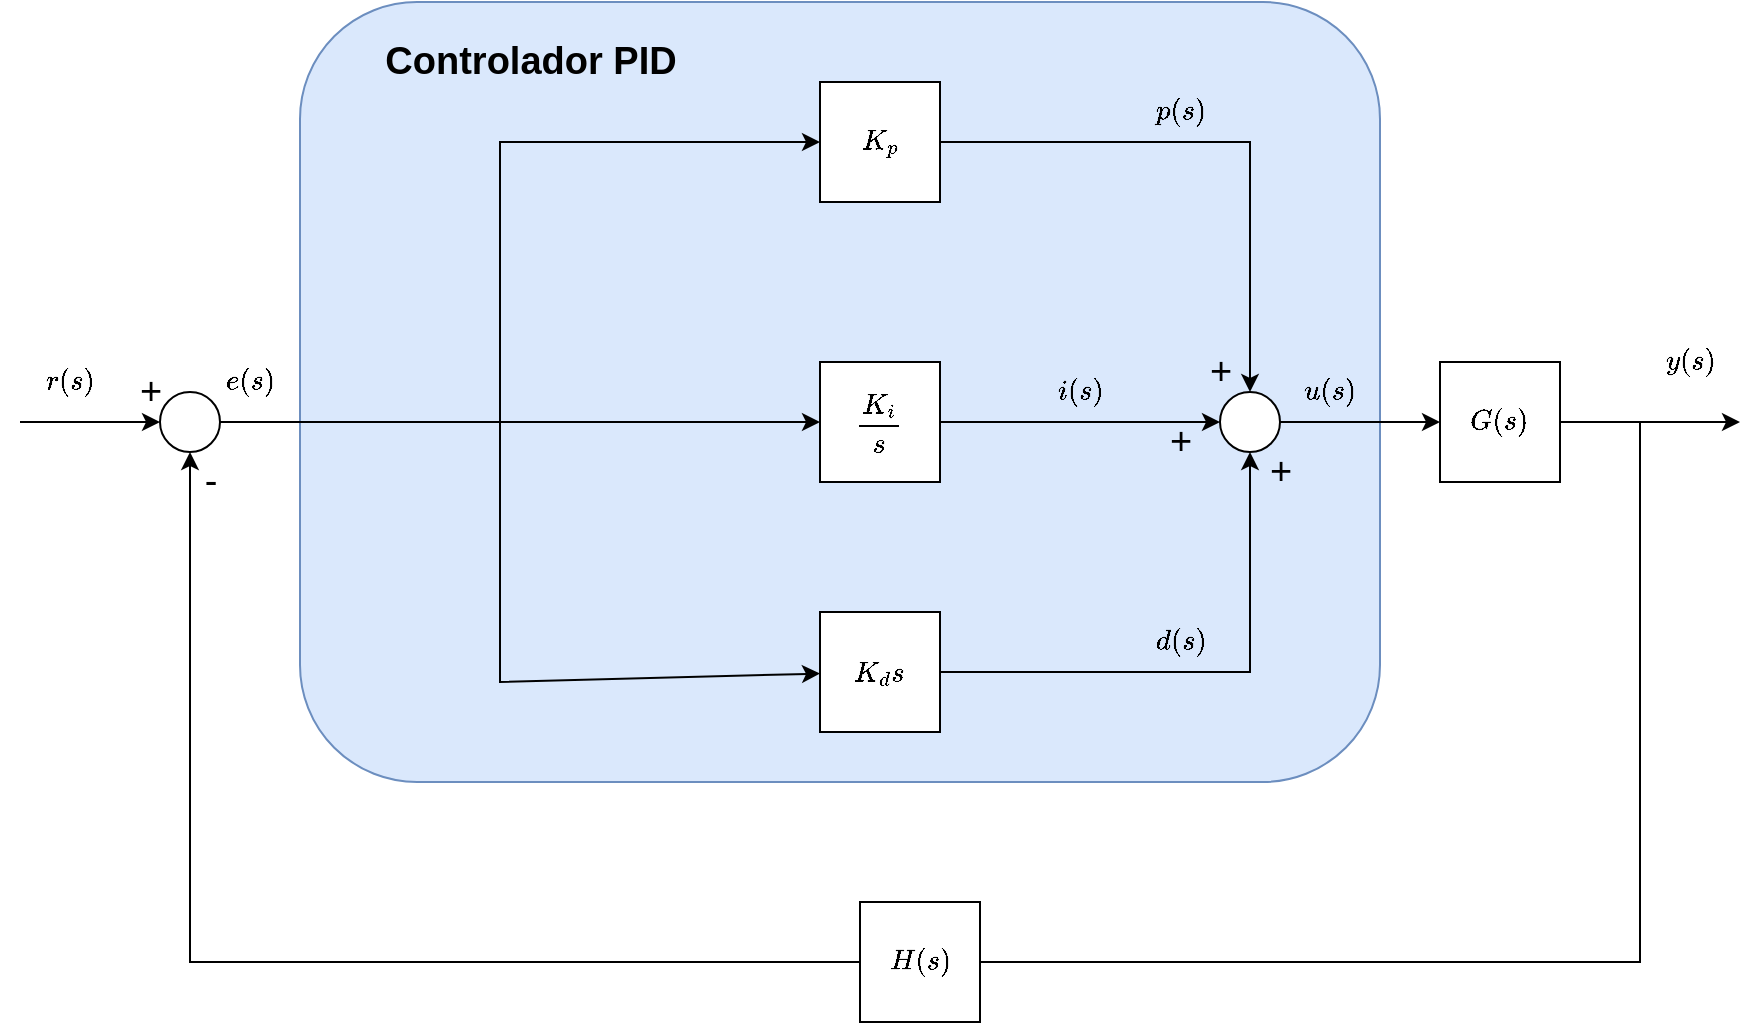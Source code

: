 <mxfile version="21.1.2" type="device">
  <diagram name="Página-1" id="7hwq3orIxLXxcSEaidvm">
    <mxGraphModel dx="989" dy="577" grid="1" gridSize="10" guides="1" tooltips="1" connect="1" arrows="1" fold="1" page="1" pageScale="1" pageWidth="827" pageHeight="1169" math="1" shadow="0">
      <root>
        <mxCell id="0" />
        <mxCell id="1" parent="0" />
        <mxCell id="nBmy_2LKV6bsArcyTNOu-43" value="" style="rounded=1;whiteSpace=wrap;html=1;fillColor=#dae8fc;strokeColor=#6c8ebf;" vertex="1" parent="1">
          <mxGeometry x="180" y="60" width="540" height="390" as="geometry" />
        </mxCell>
        <mxCell id="nBmy_2LKV6bsArcyTNOu-18" style="edgeStyle=orthogonalEdgeStyle;rounded=0;orthogonalLoop=1;jettySize=auto;html=1;exitX=1;exitY=0.5;exitDx=0;exitDy=0;entryX=0;entryY=0.5;entryDx=0;entryDy=0;" edge="1" parent="1" source="nBmy_2LKV6bsArcyTNOu-5" target="nBmy_2LKV6bsArcyTNOu-11">
          <mxGeometry relative="1" as="geometry" />
        </mxCell>
        <mxCell id="nBmy_2LKV6bsArcyTNOu-5" value="$$\frac{K_{i}}{s}$$" style="whiteSpace=wrap;html=1;aspect=fixed;" vertex="1" parent="1">
          <mxGeometry x="440" y="240" width="60" height="60" as="geometry" />
        </mxCell>
        <mxCell id="nBmy_2LKV6bsArcyTNOu-20" style="edgeStyle=orthogonalEdgeStyle;rounded=0;orthogonalLoop=1;jettySize=auto;html=1;exitX=1;exitY=0.5;exitDx=0;exitDy=0;entryX=0.5;entryY=1;entryDx=0;entryDy=0;" edge="1" parent="1" source="nBmy_2LKV6bsArcyTNOu-7" target="nBmy_2LKV6bsArcyTNOu-11">
          <mxGeometry relative="1" as="geometry" />
        </mxCell>
        <mxCell id="nBmy_2LKV6bsArcyTNOu-7" value="$$K_{d}s$$" style="whiteSpace=wrap;html=1;aspect=fixed;" vertex="1" parent="1">
          <mxGeometry x="440" y="365" width="60" height="60" as="geometry" />
        </mxCell>
        <mxCell id="nBmy_2LKV6bsArcyTNOu-8" value="$$G(s)$$" style="whiteSpace=wrap;html=1;aspect=fixed;" vertex="1" parent="1">
          <mxGeometry x="750" y="240" width="60" height="60" as="geometry" />
        </mxCell>
        <mxCell id="nBmy_2LKV6bsArcyTNOu-34" style="edgeStyle=orthogonalEdgeStyle;rounded=0;orthogonalLoop=1;jettySize=auto;html=1;entryX=0.5;entryY=1;entryDx=0;entryDy=0;" edge="1" parent="1" source="nBmy_2LKV6bsArcyTNOu-9" target="nBmy_2LKV6bsArcyTNOu-29">
          <mxGeometry relative="1" as="geometry" />
        </mxCell>
        <mxCell id="nBmy_2LKV6bsArcyTNOu-9" value="$$H(s)$$" style="whiteSpace=wrap;html=1;aspect=fixed;" vertex="1" parent="1">
          <mxGeometry x="460" y="510" width="60" height="60" as="geometry" />
        </mxCell>
        <mxCell id="nBmy_2LKV6bsArcyTNOu-27" style="edgeStyle=orthogonalEdgeStyle;rounded=0;orthogonalLoop=1;jettySize=auto;html=1;exitX=1;exitY=0.5;exitDx=0;exitDy=0;" edge="1" parent="1" source="nBmy_2LKV6bsArcyTNOu-11" target="nBmy_2LKV6bsArcyTNOu-8">
          <mxGeometry relative="1" as="geometry" />
        </mxCell>
        <mxCell id="nBmy_2LKV6bsArcyTNOu-11" value="" style="ellipse;whiteSpace=wrap;html=1;aspect=fixed;" vertex="1" parent="1">
          <mxGeometry x="640" y="255" width="30" height="30" as="geometry" />
        </mxCell>
        <mxCell id="nBmy_2LKV6bsArcyTNOu-12" value="" style="endArrow=classic;html=1;rounded=0;" edge="1" parent="1" target="nBmy_2LKV6bsArcyTNOu-7">
          <mxGeometry width="50" height="50" relative="1" as="geometry">
            <mxPoint x="280" y="270" as="sourcePoint" />
            <mxPoint x="330" y="400.0" as="targetPoint" />
            <Array as="points">
              <mxPoint x="280" y="400" />
            </Array>
          </mxGeometry>
        </mxCell>
        <mxCell id="nBmy_2LKV6bsArcyTNOu-21" value="$$p(s)$$" style="text;html=1;align=center;verticalAlign=middle;resizable=0;points=[];autosize=1;strokeColor=none;fillColor=none;" vertex="1" parent="1">
          <mxGeometry x="585" y="100" width="70" height="30" as="geometry" />
        </mxCell>
        <mxCell id="nBmy_2LKV6bsArcyTNOu-22" value="&lt;font style=&quot;font-size: 19px;&quot;&gt;+&lt;/font&gt;" style="text;html=1;align=center;verticalAlign=middle;resizable=0;points=[];autosize=1;strokeColor=none;fillColor=none;" vertex="1" parent="1">
          <mxGeometry x="625" y="225" width="30" height="40" as="geometry" />
        </mxCell>
        <mxCell id="nBmy_2LKV6bsArcyTNOu-23" value="&lt;font style=&quot;font-size: 19px;&quot;&gt;+&lt;/font&gt;" style="text;html=1;align=center;verticalAlign=middle;resizable=0;points=[];autosize=1;strokeColor=none;fillColor=none;" vertex="1" parent="1">
          <mxGeometry x="655" y="275" width="30" height="40" as="geometry" />
        </mxCell>
        <mxCell id="nBmy_2LKV6bsArcyTNOu-24" value="&lt;font style=&quot;font-size: 19px;&quot;&gt;+&lt;/font&gt;" style="text;html=1;align=center;verticalAlign=middle;resizable=0;points=[];autosize=1;strokeColor=none;fillColor=none;" vertex="1" parent="1">
          <mxGeometry x="605" y="260" width="30" height="40" as="geometry" />
        </mxCell>
        <mxCell id="nBmy_2LKV6bsArcyTNOu-25" value="$$i(s)$$" style="text;html=1;align=center;verticalAlign=middle;resizable=0;points=[];autosize=1;strokeColor=none;fillColor=none;" vertex="1" parent="1">
          <mxGeometry x="535" y="240" width="70" height="30" as="geometry" />
        </mxCell>
        <mxCell id="nBmy_2LKV6bsArcyTNOu-26" value="$$d(s)$$" style="text;html=1;align=center;verticalAlign=middle;resizable=0;points=[];autosize=1;strokeColor=none;fillColor=none;" vertex="1" parent="1">
          <mxGeometry x="585" y="365" width="70" height="30" as="geometry" />
        </mxCell>
        <mxCell id="nBmy_2LKV6bsArcyTNOu-28" value="$$u(s)$$" style="text;html=1;align=center;verticalAlign=middle;resizable=0;points=[];autosize=1;strokeColor=none;fillColor=none;" vertex="1" parent="1">
          <mxGeometry x="660" y="240" width="70" height="30" as="geometry" />
        </mxCell>
        <mxCell id="nBmy_2LKV6bsArcyTNOu-30" style="edgeStyle=orthogonalEdgeStyle;rounded=0;orthogonalLoop=1;jettySize=auto;html=1;entryX=0;entryY=0.5;entryDx=0;entryDy=0;" edge="1" parent="1" source="nBmy_2LKV6bsArcyTNOu-29" target="nBmy_2LKV6bsArcyTNOu-5">
          <mxGeometry relative="1" as="geometry">
            <mxPoint x="330" y="270.0" as="targetPoint" />
          </mxGeometry>
        </mxCell>
        <mxCell id="nBmy_2LKV6bsArcyTNOu-29" value="" style="ellipse;whiteSpace=wrap;html=1;aspect=fixed;" vertex="1" parent="1">
          <mxGeometry x="110" y="255" width="30" height="30" as="geometry" />
        </mxCell>
        <mxCell id="nBmy_2LKV6bsArcyTNOu-31" value="$$e(s)$$" style="text;html=1;align=center;verticalAlign=middle;resizable=0;points=[];autosize=1;strokeColor=none;fillColor=none;" vertex="1" parent="1">
          <mxGeometry x="120" y="235" width="70" height="30" as="geometry" />
        </mxCell>
        <mxCell id="nBmy_2LKV6bsArcyTNOu-32" value="&lt;font style=&quot;font-size: 19px;&quot;&gt;+&lt;/font&gt;" style="text;html=1;align=center;verticalAlign=middle;resizable=0;points=[];autosize=1;strokeColor=none;fillColor=none;" vertex="1" parent="1">
          <mxGeometry x="90" y="235" width="30" height="40" as="geometry" />
        </mxCell>
        <mxCell id="nBmy_2LKV6bsArcyTNOu-33" value="&lt;font style=&quot;font-size: 19px;&quot;&gt;-&lt;/font&gt;" style="text;html=1;align=center;verticalAlign=middle;resizable=0;points=[];autosize=1;strokeColor=none;fillColor=none;" vertex="1" parent="1">
          <mxGeometry x="120" y="280" width="30" height="40" as="geometry" />
        </mxCell>
        <mxCell id="nBmy_2LKV6bsArcyTNOu-35" value="" style="endArrow=classic;html=1;rounded=0;exitX=1;exitY=0.5;exitDx=0;exitDy=0;" edge="1" parent="1" source="nBmy_2LKV6bsArcyTNOu-8">
          <mxGeometry width="50" height="50" relative="1" as="geometry">
            <mxPoint x="520" y="470" as="sourcePoint" />
            <mxPoint x="900" y="270" as="targetPoint" />
          </mxGeometry>
        </mxCell>
        <mxCell id="nBmy_2LKV6bsArcyTNOu-37" value="" style="endArrow=none;html=1;rounded=0;exitX=1;exitY=0.5;exitDx=0;exitDy=0;" edge="1" parent="1" source="nBmy_2LKV6bsArcyTNOu-9">
          <mxGeometry width="50" height="50" relative="1" as="geometry">
            <mxPoint x="580" y="470" as="sourcePoint" />
            <mxPoint x="850" y="270" as="targetPoint" />
            <Array as="points">
              <mxPoint x="850" y="540" />
            </Array>
          </mxGeometry>
        </mxCell>
        <mxCell id="nBmy_2LKV6bsArcyTNOu-38" value="$$y(s)$$" style="text;html=1;align=center;verticalAlign=middle;resizable=0;points=[];autosize=1;strokeColor=none;fillColor=none;" vertex="1" parent="1">
          <mxGeometry x="840" y="225" width="70" height="30" as="geometry" />
        </mxCell>
        <mxCell id="nBmy_2LKV6bsArcyTNOu-40" value="" style="endArrow=classic;html=1;rounded=0;entryX=0;entryY=0.5;entryDx=0;entryDy=0;" edge="1" parent="1" target="nBmy_2LKV6bsArcyTNOu-29">
          <mxGeometry width="50" height="50" relative="1" as="geometry">
            <mxPoint x="40" y="270" as="sourcePoint" />
            <mxPoint x="650" y="290" as="targetPoint" />
          </mxGeometry>
        </mxCell>
        <mxCell id="nBmy_2LKV6bsArcyTNOu-41" value="$$r(s)$$" style="text;html=1;align=center;verticalAlign=middle;resizable=0;points=[];autosize=1;strokeColor=none;fillColor=none;" vertex="1" parent="1">
          <mxGeometry x="30" y="235" width="70" height="30" as="geometry" />
        </mxCell>
        <mxCell id="nBmy_2LKV6bsArcyTNOu-44" value="&lt;font style=&quot;font-size: 19px;&quot;&gt;&lt;b&gt;Controlador PID&lt;/b&gt;&lt;/font&gt;" style="text;html=1;align=center;verticalAlign=middle;resizable=0;points=[];autosize=1;strokeColor=none;fillColor=none;" vertex="1" parent="1">
          <mxGeometry x="210" y="70" width="170" height="40" as="geometry" />
        </mxCell>
        <mxCell id="nBmy_2LKV6bsArcyTNOu-49" style="edgeStyle=orthogonalEdgeStyle;rounded=0;orthogonalLoop=1;jettySize=auto;html=1;exitX=1;exitY=0.5;exitDx=0;exitDy=0;" edge="1" parent="1" source="nBmy_2LKV6bsArcyTNOu-45" target="nBmy_2LKV6bsArcyTNOu-11">
          <mxGeometry relative="1" as="geometry" />
        </mxCell>
        <mxCell id="nBmy_2LKV6bsArcyTNOu-45" value="$$K_{p}$$" style="whiteSpace=wrap;html=1;aspect=fixed;" vertex="1" parent="1">
          <mxGeometry x="440" y="100" width="60" height="60" as="geometry" />
        </mxCell>
        <mxCell id="nBmy_2LKV6bsArcyTNOu-46" value="" style="endArrow=classic;html=1;rounded=0;entryX=0;entryY=0.5;entryDx=0;entryDy=0;" edge="1" parent="1" target="nBmy_2LKV6bsArcyTNOu-45">
          <mxGeometry width="50" height="50" relative="1" as="geometry">
            <mxPoint x="280" y="270" as="sourcePoint" />
            <mxPoint x="540" y="270" as="targetPoint" />
            <Array as="points">
              <mxPoint x="280" y="130" />
            </Array>
          </mxGeometry>
        </mxCell>
      </root>
    </mxGraphModel>
  </diagram>
</mxfile>
